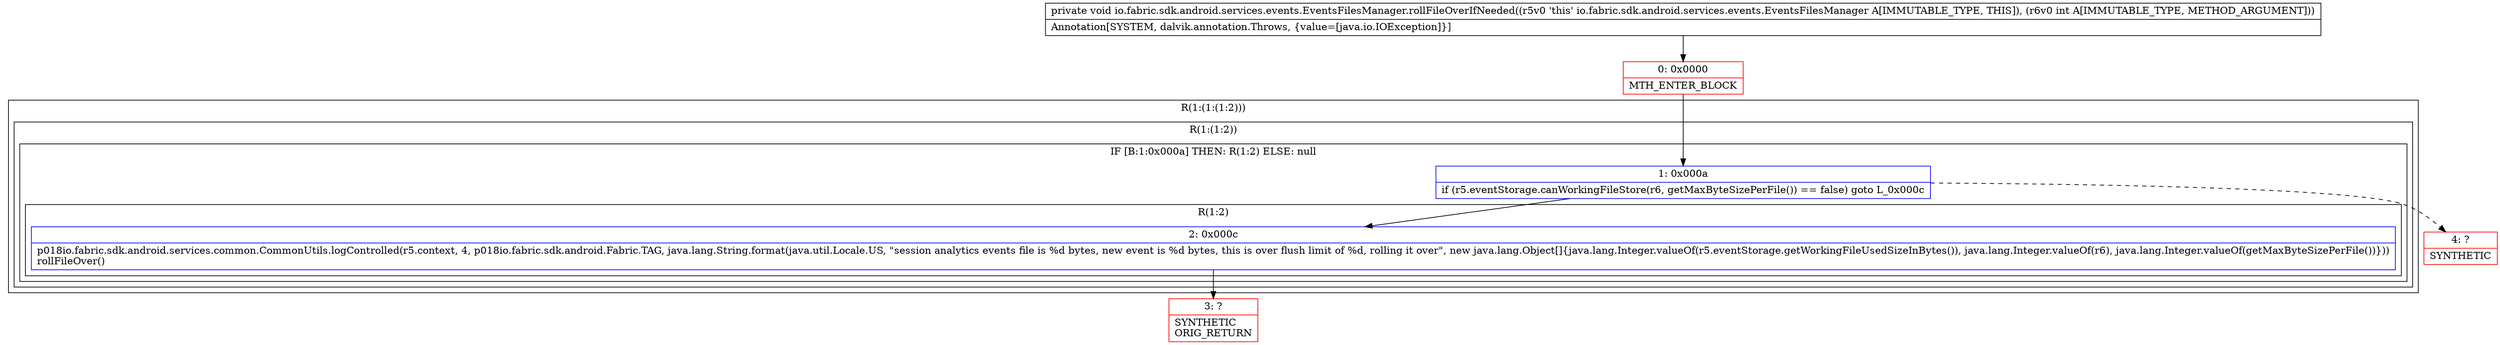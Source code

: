 digraph "CFG forio.fabric.sdk.android.services.events.EventsFilesManager.rollFileOverIfNeeded(I)V" {
subgraph cluster_Region_226831542 {
label = "R(1:(1:(1:2)))";
node [shape=record,color=blue];
subgraph cluster_Region_1804597950 {
label = "R(1:(1:2))";
node [shape=record,color=blue];
subgraph cluster_IfRegion_364458941 {
label = "IF [B:1:0x000a] THEN: R(1:2) ELSE: null";
node [shape=record,color=blue];
Node_1 [shape=record,label="{1\:\ 0x000a|if (r5.eventStorage.canWorkingFileStore(r6, getMaxByteSizePerFile()) == false) goto L_0x000c\l}"];
subgraph cluster_Region_1316734889 {
label = "R(1:2)";
node [shape=record,color=blue];
Node_2 [shape=record,label="{2\:\ 0x000c|p018io.fabric.sdk.android.services.common.CommonUtils.logControlled(r5.context, 4, p018io.fabric.sdk.android.Fabric.TAG, java.lang.String.format(java.util.Locale.US, \"session analytics events file is %d bytes, new event is %d bytes, this is over flush limit of %d, rolling it over\", new java.lang.Object[]\{java.lang.Integer.valueOf(r5.eventStorage.getWorkingFileUsedSizeInBytes()), java.lang.Integer.valueOf(r6), java.lang.Integer.valueOf(getMaxByteSizePerFile())\}))\lrollFileOver()\l}"];
}
}
}
}
Node_0 [shape=record,color=red,label="{0\:\ 0x0000|MTH_ENTER_BLOCK\l}"];
Node_3 [shape=record,color=red,label="{3\:\ ?|SYNTHETIC\lORIG_RETURN\l}"];
Node_4 [shape=record,color=red,label="{4\:\ ?|SYNTHETIC\l}"];
MethodNode[shape=record,label="{private void io.fabric.sdk.android.services.events.EventsFilesManager.rollFileOverIfNeeded((r5v0 'this' io.fabric.sdk.android.services.events.EventsFilesManager A[IMMUTABLE_TYPE, THIS]), (r6v0 int A[IMMUTABLE_TYPE, METHOD_ARGUMENT]))  | Annotation[SYSTEM, dalvik.annotation.Throws, \{value=[java.io.IOException]\}]\l}"];
MethodNode -> Node_0;
Node_1 -> Node_2;
Node_1 -> Node_4[style=dashed];
Node_2 -> Node_3;
Node_0 -> Node_1;
}

